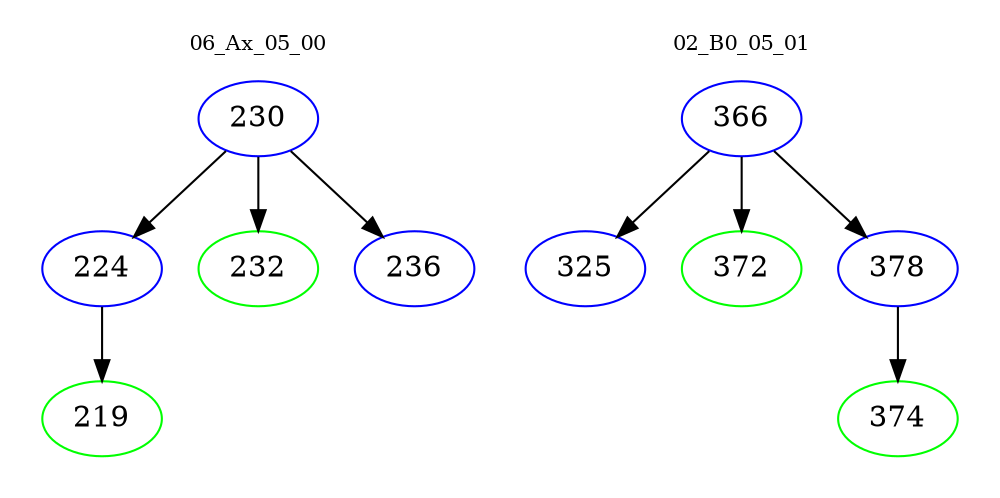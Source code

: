 digraph{
subgraph cluster_0 {
color = white
label = "06_Ax_05_00";
fontsize=10;
T0_230 [label="230", color="blue"]
T0_230 -> T0_224 [color="black"]
T0_224 [label="224", color="blue"]
T0_224 -> T0_219 [color="black"]
T0_219 [label="219", color="green"]
T0_230 -> T0_232 [color="black"]
T0_232 [label="232", color="green"]
T0_230 -> T0_236 [color="black"]
T0_236 [label="236", color="blue"]
}
subgraph cluster_1 {
color = white
label = "02_B0_05_01";
fontsize=10;
T1_366 [label="366", color="blue"]
T1_366 -> T1_325 [color="black"]
T1_325 [label="325", color="blue"]
T1_366 -> T1_372 [color="black"]
T1_372 [label="372", color="green"]
T1_366 -> T1_378 [color="black"]
T1_378 [label="378", color="blue"]
T1_378 -> T1_374 [color="black"]
T1_374 [label="374", color="green"]
}
}
